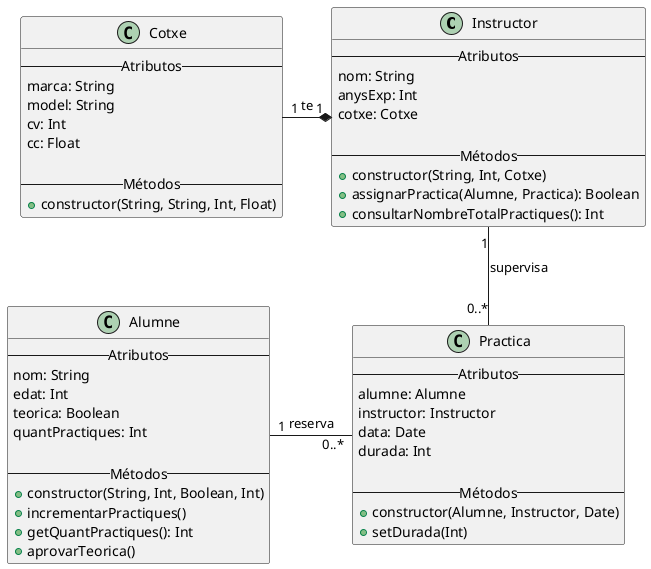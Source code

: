 @startuml
'https://plantuml.com/class-diagram

class Instructor {
    -- Atributos --
    nom: String
    anysExp: Int
    cotxe: Cotxe

    -- Métodos --
    + constructor(String, Int, Cotxe)
    + assignarPractica(Alumne, Practica): Boolean
    + consultarNombreTotalPractiques(): Int
}

class Alumne {
    -- Atributos --
    nom: String
    edat: Int
    teorica: Boolean
    quantPractiques: Int

    -- Métodos --
    + constructor(String, Int, Boolean, Int)
    + incrementarPractiques()
    + getQuantPractiques(): Int
    + aprovarTeorica()
}

class Practica {
    -- Atributos --
    alumne: Alumne
    instructor: Instructor
    data: Date
    durada: Int

    -- Métodos --
    + constructor(Alumne, Instructor, Date)
    + setDurada(Int)
}

class Cotxe {
    -- Atributos --
    marca: String
    model: String
    cv: Int
    cc: Float

    -- Métodos --
    + constructor(String, String, Int, Float)
}

Instructor "1" *-left- "1" Cotxe : te
Instructor "1" -- "0..*" Practica : supervisa
Alumne "1" -right- "0..*" Practica : reserva
@enduml